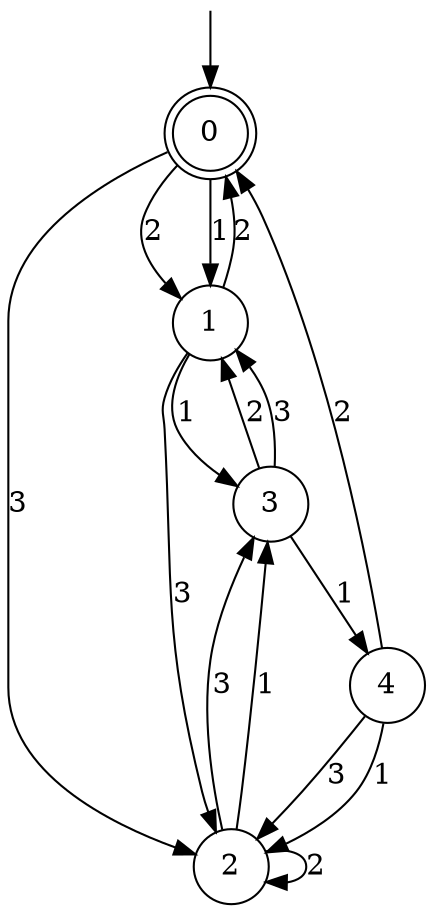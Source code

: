 digraph g {

	s0 [shape="doublecircle" label="0"];
	s1 [shape="circle" label="1"];
	s2 [shape="circle" label="2"];
	s3 [shape="circle" label="3"];
	s4 [shape="circle" label="4"];
	s0 -> s1 [label="2"];
	s0 -> s2 [label="3"];
	s0 -> s1 [label="1"];
	s1 -> s0 [label="2"];
	s1 -> s2 [label="3"];
	s1 -> s3 [label="1"];
	s2 -> s2 [label="2"];
	s2 -> s3 [label="3"];
	s2 -> s3 [label="1"];
	s3 -> s1 [label="2"];
	s3 -> s1 [label="3"];
	s3 -> s4 [label="1"];
	s4 -> s0 [label="2"];
	s4 -> s2 [label="3"];
	s4 -> s2 [label="1"];

__start0 [label="" shape="none" width="0" height="0"];
__start0 -> s0;

}
